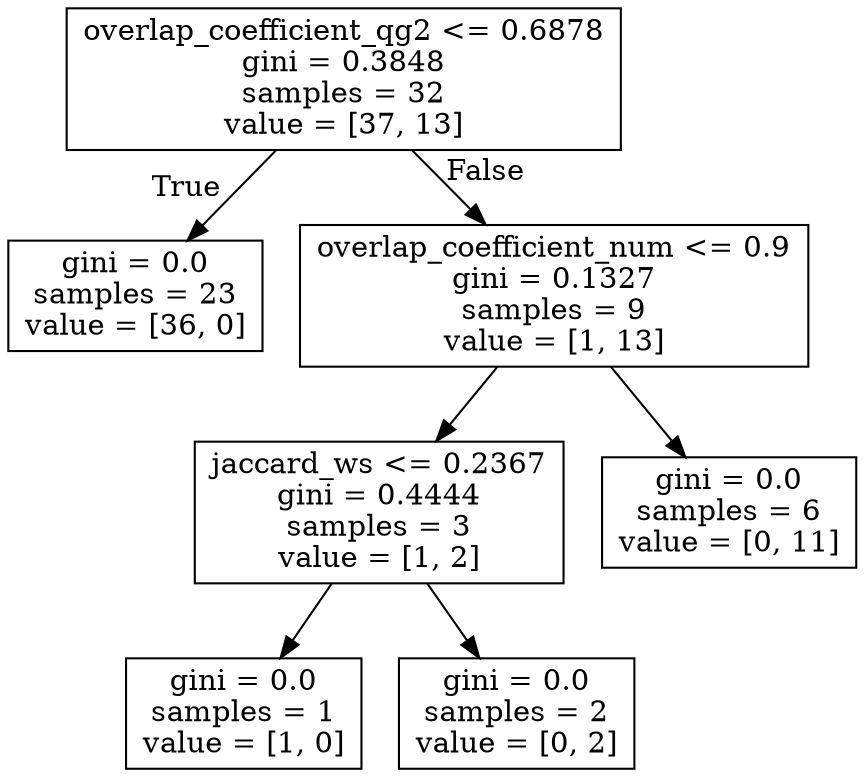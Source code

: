 digraph Tree {
node [shape=box] ;
0 [label="overlap_coefficient_qg2 <= 0.6878\ngini = 0.3848\nsamples = 32\nvalue = [37, 13]"] ;
1 [label="gini = 0.0\nsamples = 23\nvalue = [36, 0]"] ;
0 -> 1 [labeldistance=2.5, labelangle=45, headlabel="True"] ;
2 [label="overlap_coefficient_num <= 0.9\ngini = 0.1327\nsamples = 9\nvalue = [1, 13]"] ;
0 -> 2 [labeldistance=2.5, labelangle=-45, headlabel="False"] ;
3 [label="jaccard_ws <= 0.2367\ngini = 0.4444\nsamples = 3\nvalue = [1, 2]"] ;
2 -> 3 ;
4 [label="gini = 0.0\nsamples = 1\nvalue = [1, 0]"] ;
3 -> 4 ;
5 [label="gini = 0.0\nsamples = 2\nvalue = [0, 2]"] ;
3 -> 5 ;
6 [label="gini = 0.0\nsamples = 6\nvalue = [0, 11]"] ;
2 -> 6 ;
}